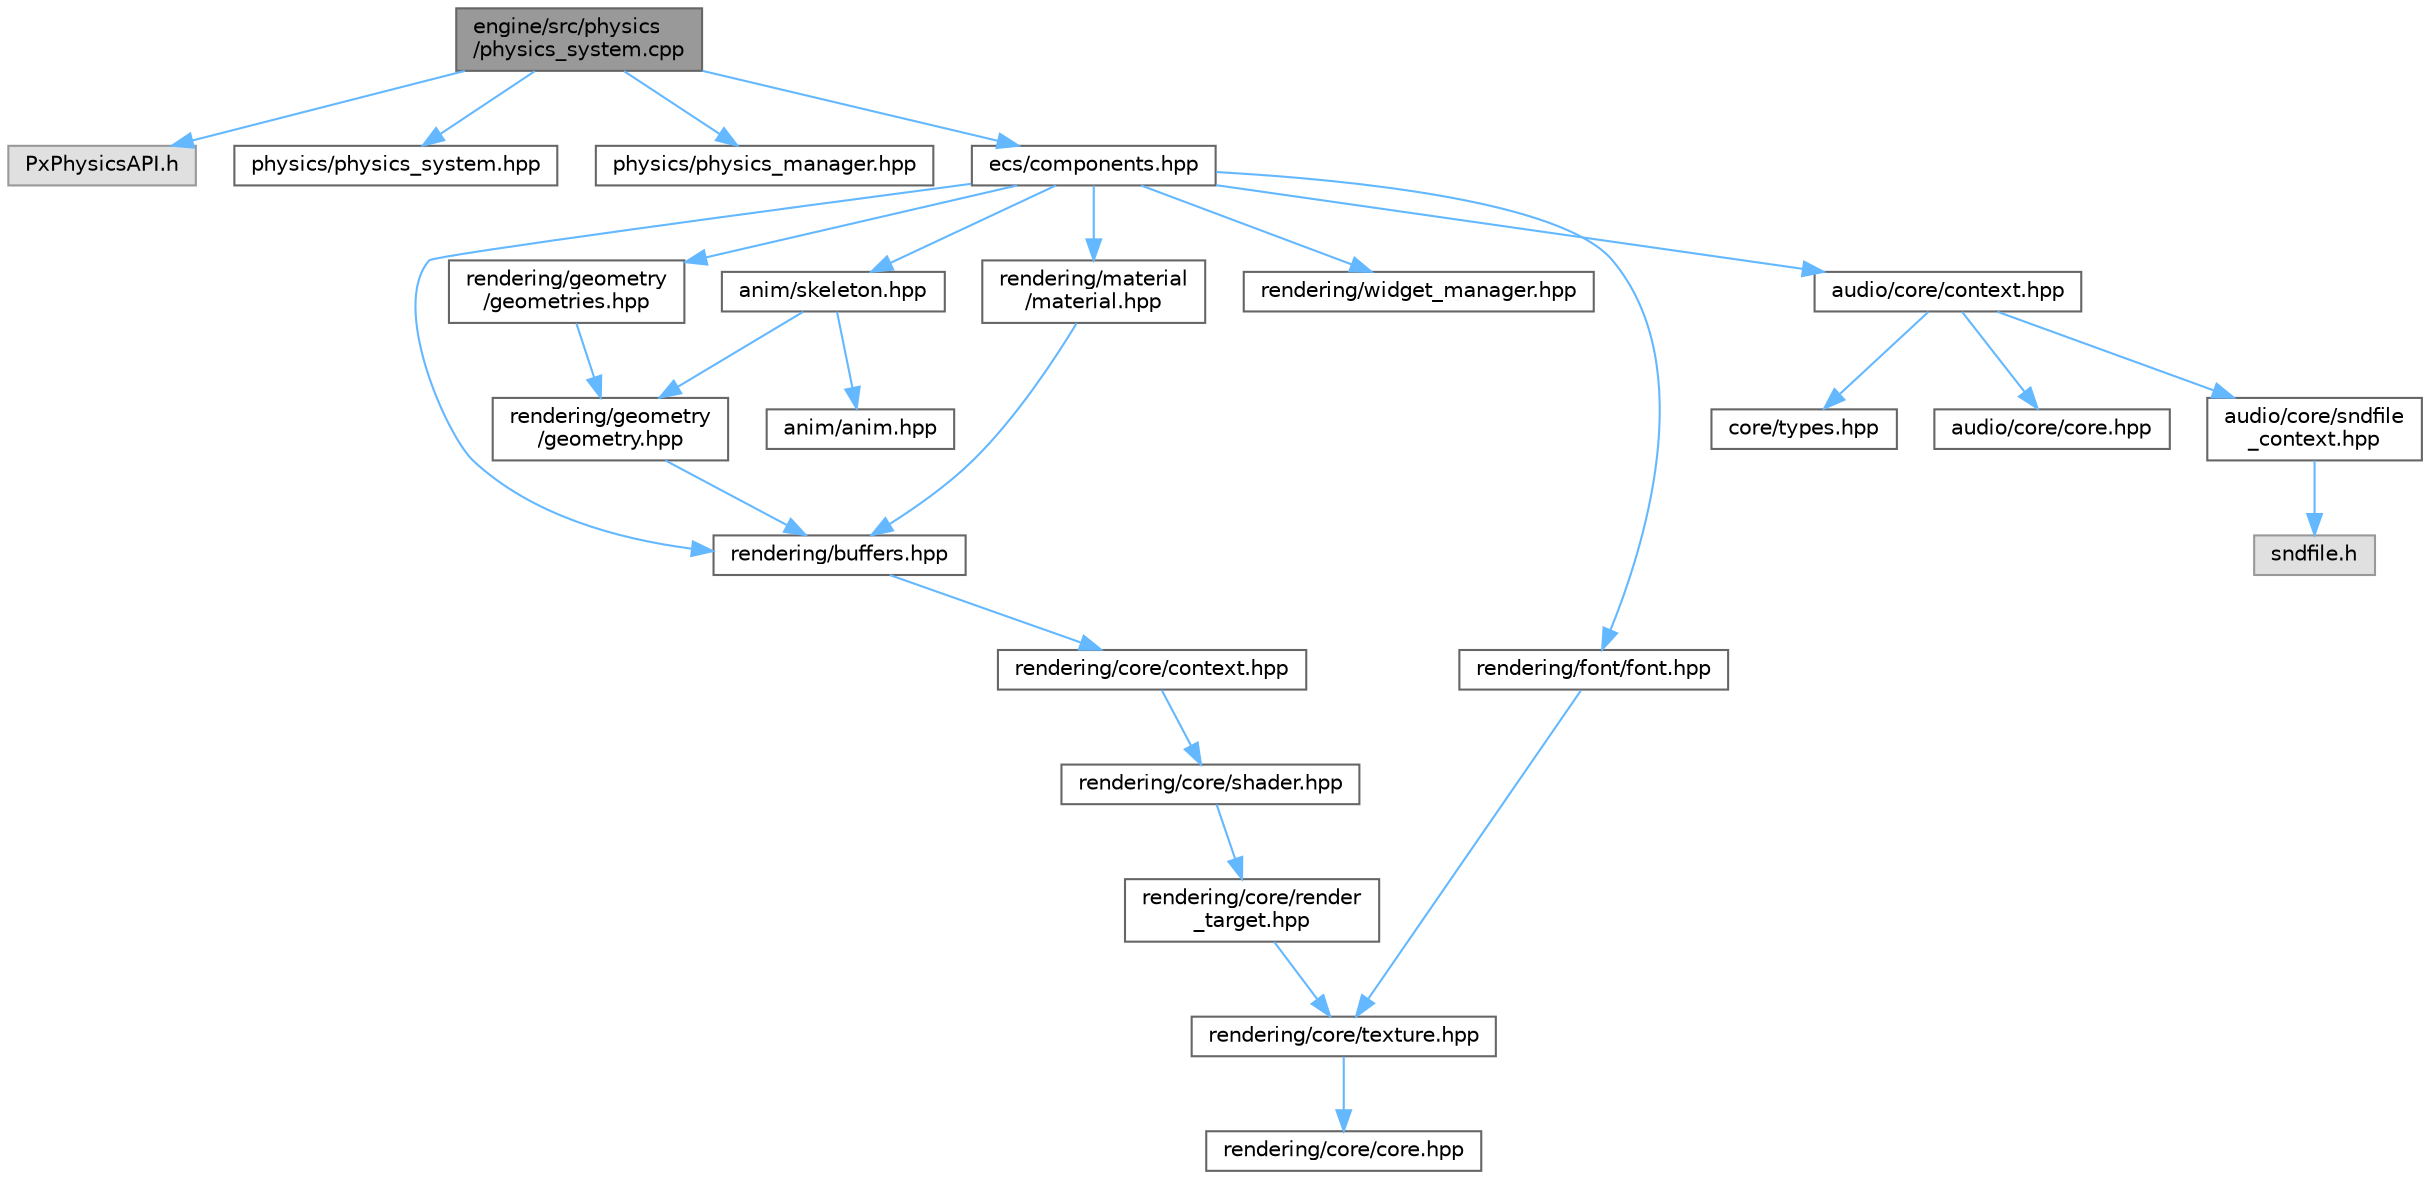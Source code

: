 digraph "engine/src/physics/physics_system.cpp"
{
 // LATEX_PDF_SIZE
  bgcolor="transparent";
  edge [fontname=Helvetica,fontsize=10,labelfontname=Helvetica,labelfontsize=10];
  node [fontname=Helvetica,fontsize=10,shape=box,height=0.2,width=0.4];
  Node1 [id="Node000001",label="engine/src/physics\l/physics_system.cpp",height=0.2,width=0.4,color="gray40", fillcolor="grey60", style="filled", fontcolor="black",tooltip=" "];
  Node1 -> Node2 [id="edge53_Node000001_Node000002",color="steelblue1",style="solid",tooltip=" "];
  Node2 [id="Node000002",label="PxPhysicsAPI.h",height=0.2,width=0.4,color="grey60", fillcolor="#E0E0E0", style="filled",tooltip=" "];
  Node1 -> Node3 [id="edge54_Node000001_Node000003",color="steelblue1",style="solid",tooltip=" "];
  Node3 [id="Node000003",label="physics/physics_system.hpp",height=0.2,width=0.4,color="grey40", fillcolor="white", style="filled",URL="$physics__system_8hpp.html",tooltip=" "];
  Node1 -> Node4 [id="edge55_Node000001_Node000004",color="steelblue1",style="solid",tooltip=" "];
  Node4 [id="Node000004",label="physics/physics_manager.hpp",height=0.2,width=0.4,color="grey40", fillcolor="white", style="filled",URL="$physics__manager_8hpp.html",tooltip=" "];
  Node1 -> Node5 [id="edge56_Node000001_Node000005",color="steelblue1",style="solid",tooltip=" "];
  Node5 [id="Node000005",label="ecs/components.hpp",height=0.2,width=0.4,color="grey40", fillcolor="white", style="filled",URL="$components_8hpp.html",tooltip=" "];
  Node5 -> Node6 [id="edge57_Node000005_Node000006",color="steelblue1",style="solid",tooltip=" "];
  Node6 [id="Node000006",label="rendering/geometry\l/geometries.hpp",height=0.2,width=0.4,color="grey40", fillcolor="white", style="filled",URL="$geometries_8hpp.html",tooltip=" "];
  Node6 -> Node7 [id="edge58_Node000006_Node000007",color="steelblue1",style="solid",tooltip=" "];
  Node7 [id="Node000007",label="rendering/geometry\l/geometry.hpp",height=0.2,width=0.4,color="grey40", fillcolor="white", style="filled",URL="$geometry_8hpp.html",tooltip=" "];
  Node7 -> Node8 [id="edge59_Node000007_Node000008",color="steelblue1",style="solid",tooltip=" "];
  Node8 [id="Node000008",label="rendering/buffers.hpp",height=0.2,width=0.4,color="grey40", fillcolor="white", style="filled",URL="$buffers_8hpp.html",tooltip=" "];
  Node8 -> Node9 [id="edge60_Node000008_Node000009",color="steelblue1",style="solid",tooltip=" "];
  Node9 [id="Node000009",label="rendering/core/context.hpp",height=0.2,width=0.4,color="grey40", fillcolor="white", style="filled",URL="$rendering_2core_2context_8hpp.html",tooltip=" "];
  Node9 -> Node10 [id="edge61_Node000009_Node000010",color="steelblue1",style="solid",tooltip=" "];
  Node10 [id="Node000010",label="rendering/core/shader.hpp",height=0.2,width=0.4,color="grey40", fillcolor="white", style="filled",URL="$shader_8hpp.html",tooltip=" "];
  Node10 -> Node11 [id="edge62_Node000010_Node000011",color="steelblue1",style="solid",tooltip=" "];
  Node11 [id="Node000011",label="rendering/core/render\l_target.hpp",height=0.2,width=0.4,color="grey40", fillcolor="white", style="filled",URL="$render__target_8hpp.html",tooltip=" "];
  Node11 -> Node12 [id="edge63_Node000011_Node000012",color="steelblue1",style="solid",tooltip=" "];
  Node12 [id="Node000012",label="rendering/core/texture.hpp",height=0.2,width=0.4,color="grey40", fillcolor="white", style="filled",URL="$texture_8hpp.html",tooltip=" "];
  Node12 -> Node13 [id="edge64_Node000012_Node000013",color="steelblue1",style="solid",tooltip=" "];
  Node13 [id="Node000013",label="rendering/core/core.hpp",height=0.2,width=0.4,color="grey40", fillcolor="white", style="filled",URL="$rendering_2core_2core_8hpp.html",tooltip=" "];
  Node5 -> Node14 [id="edge65_Node000005_Node000014",color="steelblue1",style="solid",tooltip=" "];
  Node14 [id="Node000014",label="rendering/material\l/material.hpp",height=0.2,width=0.4,color="grey40", fillcolor="white", style="filled",URL="$material_8hpp.html",tooltip=" "];
  Node14 -> Node8 [id="edge66_Node000014_Node000008",color="steelblue1",style="solid",tooltip=" "];
  Node5 -> Node8 [id="edge67_Node000005_Node000008",color="steelblue1",style="solid",tooltip=" "];
  Node5 -> Node15 [id="edge68_Node000005_Node000015",color="steelblue1",style="solid",tooltip=" "];
  Node15 [id="Node000015",label="rendering/font/font.hpp",height=0.2,width=0.4,color="grey40", fillcolor="white", style="filled",URL="$font_8hpp.html",tooltip=" "];
  Node15 -> Node12 [id="edge69_Node000015_Node000012",color="steelblue1",style="solid",tooltip=" "];
  Node5 -> Node16 [id="edge70_Node000005_Node000016",color="steelblue1",style="solid",tooltip=" "];
  Node16 [id="Node000016",label="rendering/widget_manager.hpp",height=0.2,width=0.4,color="grey40", fillcolor="white", style="filled",URL="$widget__manager_8hpp.html",tooltip=" "];
  Node5 -> Node17 [id="edge71_Node000005_Node000017",color="steelblue1",style="solid",tooltip=" "];
  Node17 [id="Node000017",label="anim/skeleton.hpp",height=0.2,width=0.4,color="grey40", fillcolor="white", style="filled",URL="$skeleton_8hpp.html",tooltip=" "];
  Node17 -> Node18 [id="edge72_Node000017_Node000018",color="steelblue1",style="solid",tooltip=" "];
  Node18 [id="Node000018",label="anim/anim.hpp",height=0.2,width=0.4,color="grey40", fillcolor="white", style="filled",URL="$anim_8hpp.html",tooltip=" "];
  Node17 -> Node7 [id="edge73_Node000017_Node000007",color="steelblue1",style="solid",tooltip=" "];
  Node5 -> Node19 [id="edge74_Node000005_Node000019",color="steelblue1",style="solid",tooltip=" "];
  Node19 [id="Node000019",label="audio/core/context.hpp",height=0.2,width=0.4,color="grey40", fillcolor="white", style="filled",URL="$audio_2core_2context_8hpp.html",tooltip=" "];
  Node19 -> Node20 [id="edge75_Node000019_Node000020",color="steelblue1",style="solid",tooltip=" "];
  Node20 [id="Node000020",label="audio/core/core.hpp",height=0.2,width=0.4,color="grey40", fillcolor="white", style="filled",URL="$audio_2core_2core_8hpp.html",tooltip=" "];
  Node19 -> Node21 [id="edge76_Node000019_Node000021",color="steelblue1",style="solid",tooltip=" "];
  Node21 [id="Node000021",label="audio/core/sndfile\l_context.hpp",height=0.2,width=0.4,color="grey40", fillcolor="white", style="filled",URL="$sndfile__context_8hpp.html",tooltip=" "];
  Node21 -> Node22 [id="edge77_Node000021_Node000022",color="steelblue1",style="solid",tooltip=" "];
  Node22 [id="Node000022",label="sndfile.h",height=0.2,width=0.4,color="grey60", fillcolor="#E0E0E0", style="filled",tooltip=" "];
  Node19 -> Node23 [id="edge78_Node000019_Node000023",color="steelblue1",style="solid",tooltip=" "];
  Node23 [id="Node000023",label="core/types.hpp",height=0.2,width=0.4,color="grey40", fillcolor="white", style="filled",URL="$types_8hpp.html",tooltip=" "];
}
